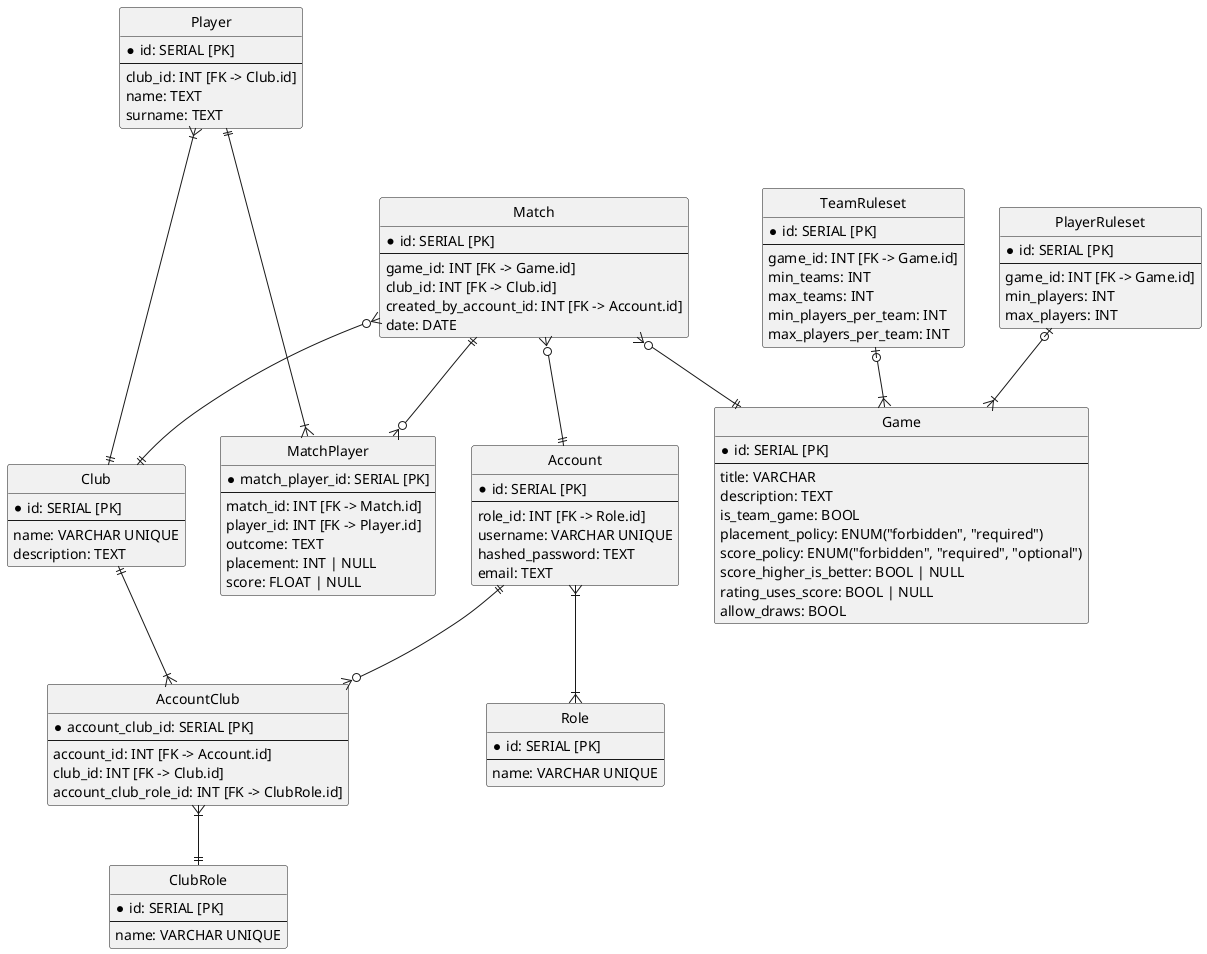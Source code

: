 @startuml
hide circle

entity Game {
  * id: SERIAL [PK]
  --
  title: VARCHAR
  description: TEXT
  is_team_game: BOOL
  placement_policy: ENUM("forbidden", "required")
  score_policy: ENUM("forbidden", "required", "optional")
  score_higher_is_better: BOOL | NULL
  rating_uses_score: BOOL | NULL
  allow_draws: BOOL
}

entity PlayerRuleset {
  * id: SERIAL [PK]
  --
  game_id: INT [FK -> Game.id]
  min_players: INT
  max_players: INT
}

entity TeamRuleset {
  * id: SERIAL [PK]
  --
  game_id: INT [FK -> Game.id]
  min_teams: INT
  max_teams: INT
  min_players_per_team: INT
  max_players_per_team: INT
}

entity Match {
  * id: SERIAL [PK]
  --
  game_id: INT [FK -> Game.id]
  club_id: INT [FK -> Club.id]
  created_by_account_id: INT [FK -> Account.id]
  date: DATE
}

entity Club {
  * id: SERIAL [PK]
  --
  name: VARCHAR UNIQUE
  description: TEXT
}

entity Account {
  * id: SERIAL [PK]
  --
  role_id: INT [FK -> Role.id]
  username: VARCHAR UNIQUE
  hashed_password: TEXT
  email: TEXT
}

entity AccountClub{
    * account_club_id: SERIAL [PK]
    --
    account_id: INT [FK -> Account.id]
    club_id: INT [FK -> Club.id]
    account_club_role_id: INT [FK -> ClubRole.id]
}

entity MatchPlayer{
    * match_player_id: SERIAL [PK]
    --
    match_id: INT [FK -> Match.id]
    player_id: INT [FK -> Player.id]
    outcome: TEXT
    placement: INT | NULL
    score: FLOAT | NULL
}

entity Player {
  * id: SERIAL [PK]
  --
  club_id: INT [FK -> Club.id]
  name: TEXT
  surname: TEXT
}

entity Role {
  * id: SERIAL [PK]
  --
  name: VARCHAR UNIQUE
}

entity ClubRole {
  * id: SERIAL [PK]
  --
  name: VARCHAR UNIQUE
}


Match }o--|| Game
Match }o--|| Club
Match }o--|| Account
Match ||-o{ MatchPlayer
Player }|---|| Club
Player ||---|{ MatchPlayer
Account }|--|{ Role
Account ||--o{ AccountClub
Club ||--|{ AccountClub
AccountClub }|--|| ClubRole
PlayerRuleset |o--|{ Game
TeamRuleset |o--|{ Game


@enduml